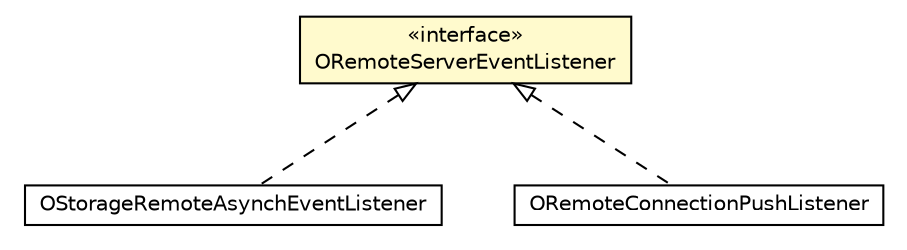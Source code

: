 #!/usr/local/bin/dot
#
# Class diagram 
# Generated by UMLGraph version R5_6-24-gf6e263 (http://www.umlgraph.org/)
#

digraph G {
	edge [fontname="Helvetica",fontsize=10,labelfontname="Helvetica",labelfontsize=10];
	node [fontname="Helvetica",fontsize=10,shape=plaintext];
	nodesep=0.25;
	ranksep=0.5;
	// com.orientechnologies.orient.enterprise.channel.binary.ORemoteServerEventListener
	c3126930 [label=<<table title="com.orientechnologies.orient.enterprise.channel.binary.ORemoteServerEventListener" border="0" cellborder="1" cellspacing="0" cellpadding="2" port="p" bgcolor="lemonChiffon" href="./ORemoteServerEventListener.html">
		<tr><td><table border="0" cellspacing="0" cellpadding="1">
<tr><td align="center" balign="center"> &#171;interface&#187; </td></tr>
<tr><td align="center" balign="center"> ORemoteServerEventListener </td></tr>
		</table></td></tr>
		</table>>, URL="./ORemoteServerEventListener.html", fontname="Helvetica", fontcolor="black", fontsize=10.0];
	// com.orientechnologies.orient.client.remote.OStorageRemoteAsynchEventListener
	c3126948 [label=<<table title="com.orientechnologies.orient.client.remote.OStorageRemoteAsynchEventListener" border="0" cellborder="1" cellspacing="0" cellpadding="2" port="p" href="../../../client/remote/OStorageRemoteAsynchEventListener.html">
		<tr><td><table border="0" cellspacing="0" cellpadding="1">
<tr><td align="center" balign="center"> OStorageRemoteAsynchEventListener </td></tr>
		</table></td></tr>
		</table>>, URL="../../../client/remote/OStorageRemoteAsynchEventListener.html", fontname="Helvetica", fontcolor="black", fontsize=10.0];
	// com.orientechnologies.orient.client.remote.ORemoteConnectionPushListener
	c3126949 [label=<<table title="com.orientechnologies.orient.client.remote.ORemoteConnectionPushListener" border="0" cellborder="1" cellspacing="0" cellpadding="2" port="p" href="../../../client/remote/ORemoteConnectionPushListener.html">
		<tr><td><table border="0" cellspacing="0" cellpadding="1">
<tr><td align="center" balign="center"> ORemoteConnectionPushListener </td></tr>
		</table></td></tr>
		</table>>, URL="../../../client/remote/ORemoteConnectionPushListener.html", fontname="Helvetica", fontcolor="black", fontsize=10.0];
	//com.orientechnologies.orient.client.remote.OStorageRemoteAsynchEventListener implements com.orientechnologies.orient.enterprise.channel.binary.ORemoteServerEventListener
	c3126930:p -> c3126948:p [dir=back,arrowtail=empty,style=dashed];
	//com.orientechnologies.orient.client.remote.ORemoteConnectionPushListener implements com.orientechnologies.orient.enterprise.channel.binary.ORemoteServerEventListener
	c3126930:p -> c3126949:p [dir=back,arrowtail=empty,style=dashed];
}

